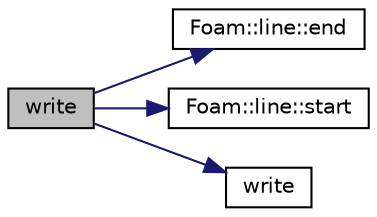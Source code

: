 digraph "write"
{
  bgcolor="transparent";
  edge [fontname="Helvetica",fontsize="10",labelfontname="Helvetica",labelfontsize="10"];
  node [fontname="Helvetica",fontsize="10",shape=record];
  rankdir="LR";
  Node1 [label="write",height=0.2,width=0.4,color="black", fillcolor="grey75", style="filled", fontcolor="black"];
  Node1 -> Node2 [color="midnightblue",fontsize="10",style="solid",fontname="Helvetica"];
  Node2 [label="Foam::line::end",height=0.2,width=0.4,color="black",URL="$a01329.html#ad14d1056bdcd20fb117b1c2bd2ca0677",tooltip="Return second vertex. "];
  Node1 -> Node3 [color="midnightblue",fontsize="10",style="solid",fontname="Helvetica"];
  Node3 [label="Foam::line::start",height=0.2,width=0.4,color="black",URL="$a01329.html#a064ea5f1013d2e9482fb85fa25b61501",tooltip="Return first vertex. "];
  Node1 -> Node4 [color="midnightblue",fontsize="10",style="solid",fontname="Helvetica"];
  Node4 [label="write",height=0.2,width=0.4,color="black",URL="$a02917.html#a8f30b3c2179b03a7acf273e9dea43342"];
}
